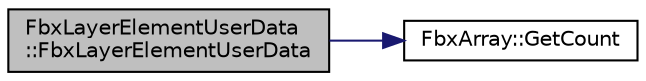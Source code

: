 digraph "FbxLayerElementUserData::FbxLayerElementUserData"
{
  edge [fontname="Helvetica",fontsize="10",labelfontname="Helvetica",labelfontsize="10"];
  node [fontname="Helvetica",fontsize="10",shape=record];
  rankdir="LR";
  Node0 [label="FbxLayerElementUserData\l::FbxLayerElementUserData",height=0.2,width=0.4,color="black", fillcolor="grey75", style="filled", fontcolor="black"];
  Node0 -> Node1 [color="midnightblue",fontsize="10",style="solid"];
  Node1 [label="FbxArray::GetCount",height=0.2,width=0.4,color="black", fillcolor="white", style="filled",URL="$class_fbx_array.html#a7a47b85464e00634fb9fce26409c7d2a"];
}
